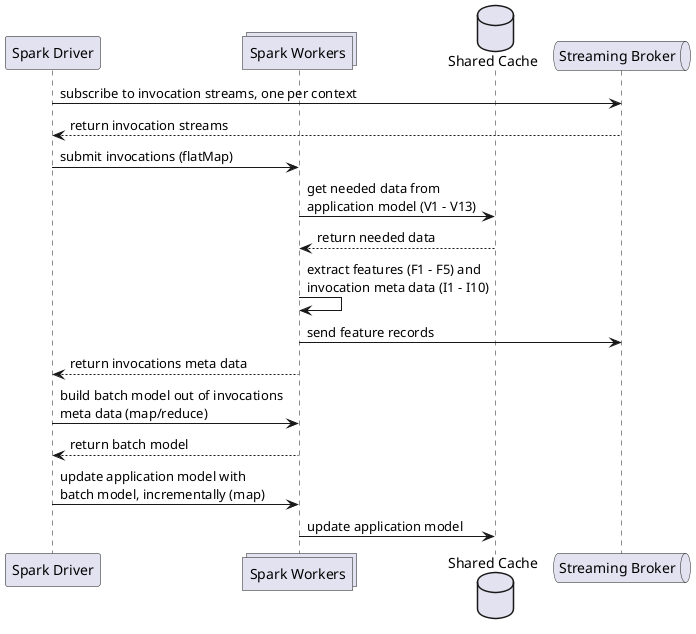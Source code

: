 @startuml SequenceDiagram
participant "Spark Driver" as Master
collections "Spark Workers" as Workers
database "Shared Cache" as Cache
queue "Streaming Broker" as Broker
Master -> Broker : subscribe to invocation streams, one per context
Broker --> Master : return invocation streams
Master -> Workers : submit invocations (flatMap)
Workers -> Cache : get needed data from\napplication model (V1 - V13)
Cache --> Workers : return needed data
Workers -> Workers : extract features (F1 - F5) and\ninvocation meta data (I1 - I10)
Workers -> Broker : send feature records
Workers --> Master : return invocations meta data
Master -> Workers : build batch model out of invocations\nmeta data (map/reduce)
Workers --> Master : return batch model
Master -> Workers : update application model with\nbatch model, incrementally (map)
Workers -> Cache : update application model
@enduml